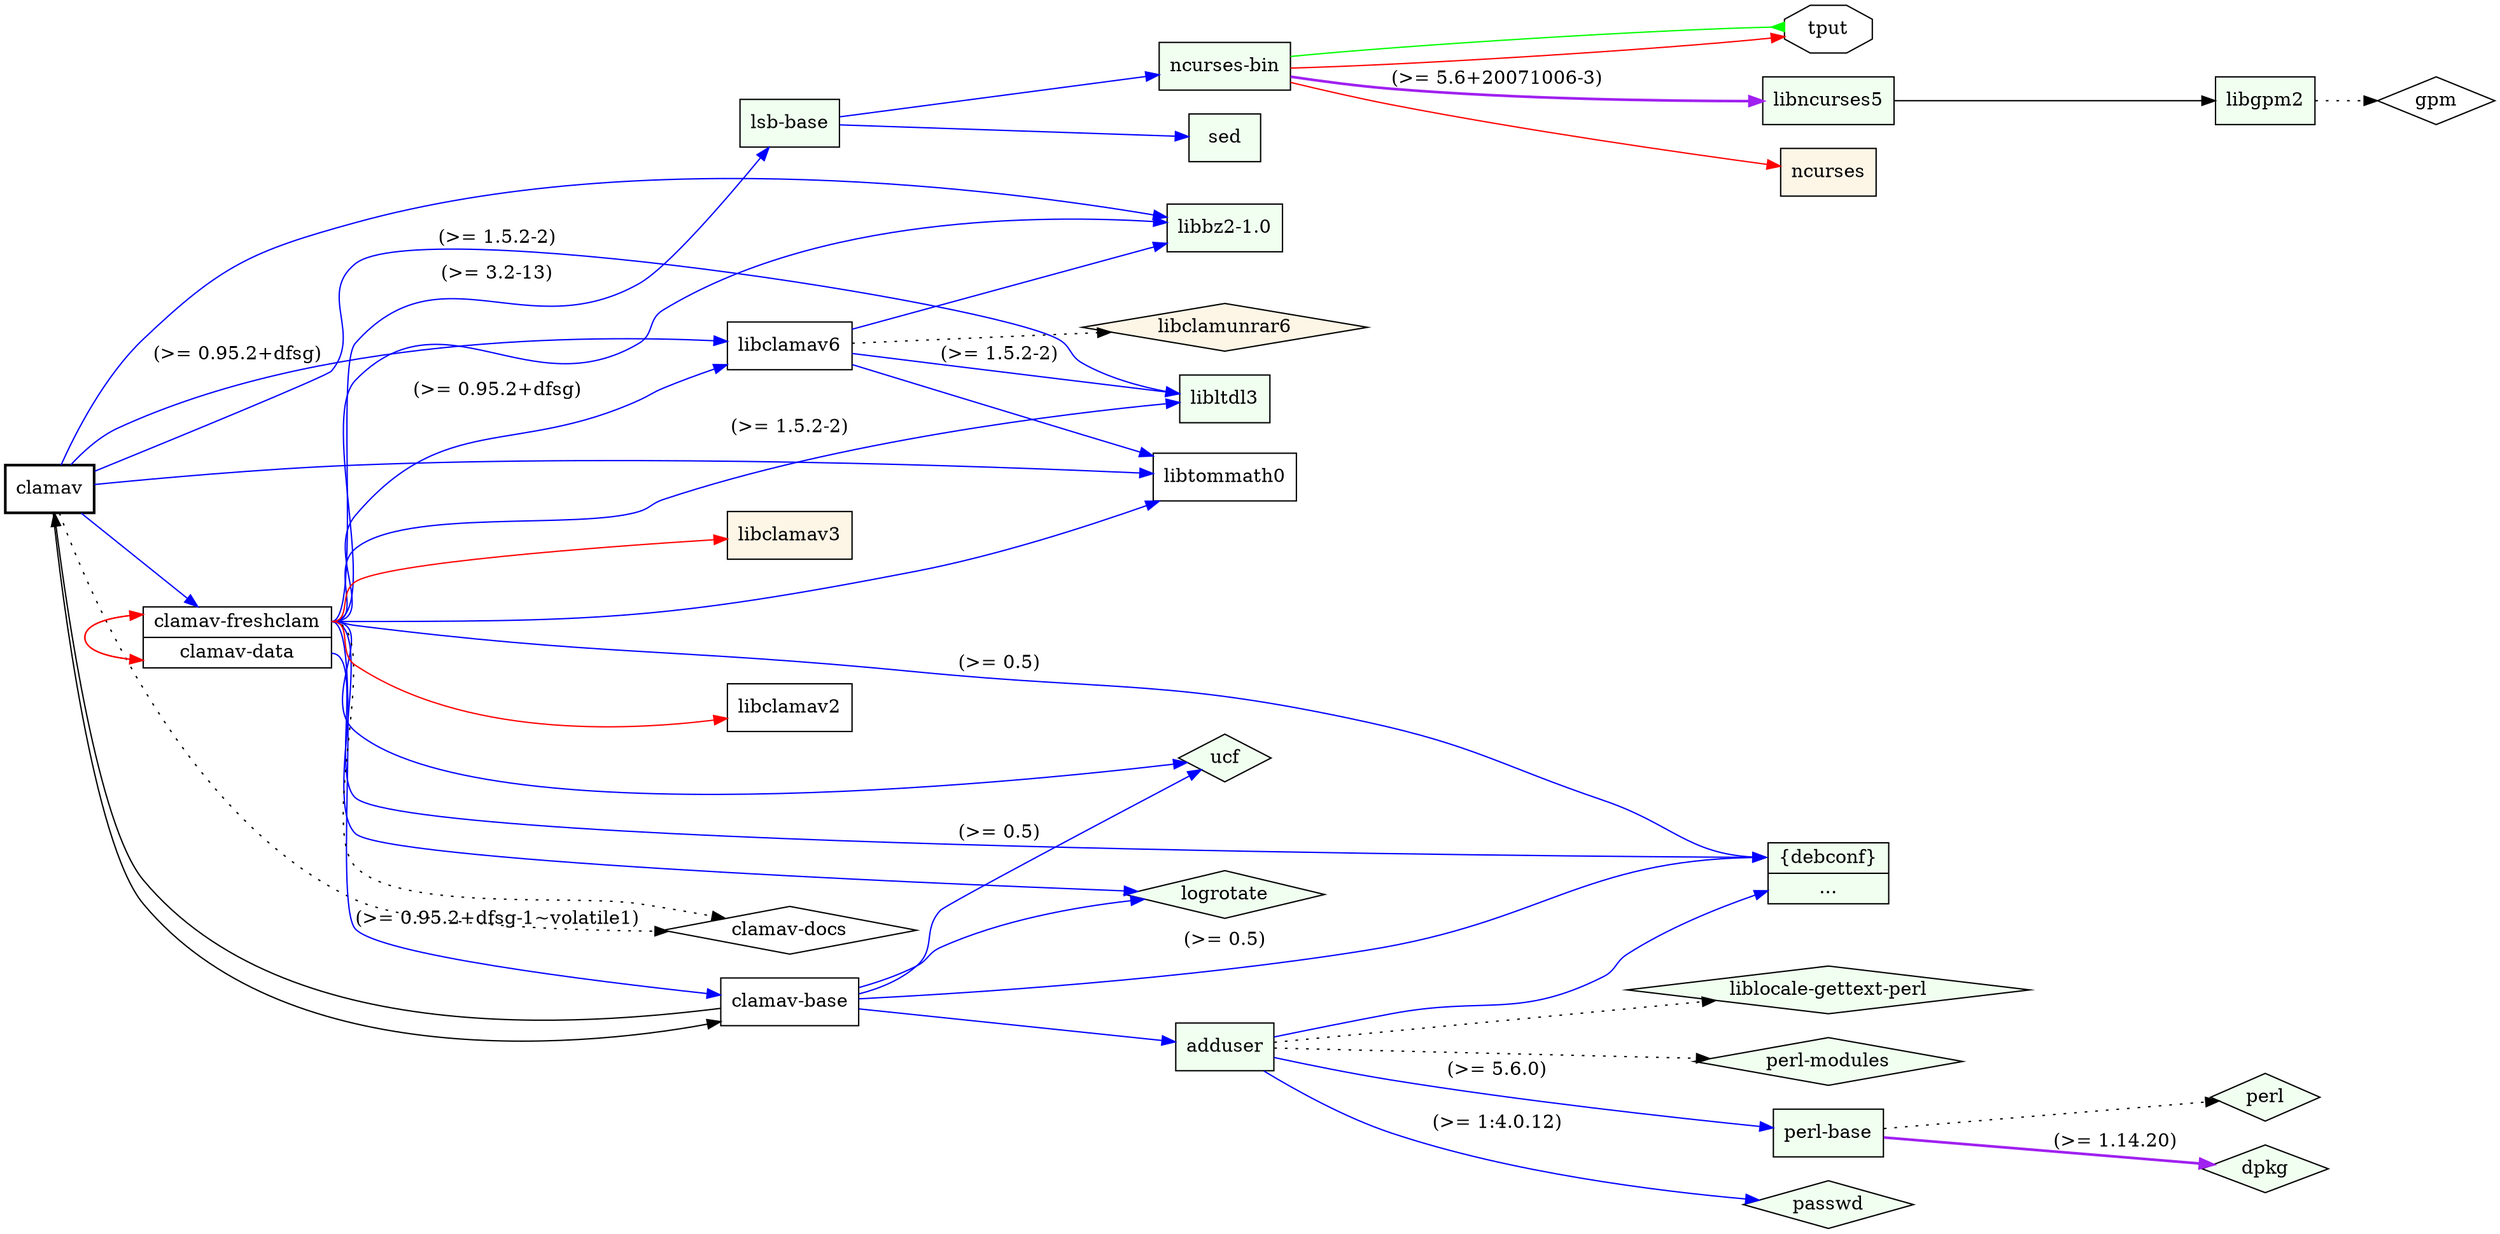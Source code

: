 digraph "clamav" {
	rankdir=LR;
	node [shape=box];
	"clamav" -> "libbz2-1.0" [color=blue];
	"libbz2-1.0" [style=filled,fillcolor=honeydew];
	"clamav" -> "libclamav6" [color=blue,label="(>= 0.95.2+dfsg)"];
	"libclamav6" -> "libbz2-1.0" [color=blue];
	"libclamav6" -> "libltdl3" [color=blue,label="(>= 1.5.2-2)"];
	"libltdl3" [style=filled,fillcolor=honeydew];
	"libclamav6" -> "libtommath0" [color=blue];
	"libclamav6" -> "libclamunrar6" [style=dotted];
	"clamav" -> "libltdl3" [color=blue,label="(>= 1.5.2-2)"];
	"clamav" -> "libtommath0" [color=blue];
	"clamav" -> "alt1" [color=blue];
	"alt1":"clamav-freshclam" -> "alt2":"debconf" [color=blue,label="(>= 0.5)"];
	"alt1":"clamav-freshclam" -> "clamav-base" [color=blue,label="(>= 0.95.2+dfsg-1~volatile1)"];
	"clamav-base" -> "alt2":"debconf" [color=blue,label="(>= 0.5)"];
	"clamav-base" -> "adduser" [color=blue];
	"adduser" -> "perl-base" [color=blue,label="(>= 5.6.0)"];
	"perl-base" -> "dpkg" [color=purple,style=bold,label="(>= 1.14.20)"];
	"perl-base" -> "perl" [style=dotted];
	"perl-base" [style=filled,fillcolor=honeydew];
	"adduser" -> "passwd" [color=blue,label="(>= 1:4.0.12)"];
	"adduser" -> "alt2" [color=blue];
	"adduser" -> "liblocale-gettext-perl" [style=dotted];
	"adduser" -> "perl-modules" [style=dotted];
	"adduser" [style=filled,fillcolor=honeydew];
	"clamav-base" -> "ucf" [color=blue];
	"clamav-base" -> "logrotate" [color=blue];
	"clamav-base" -> "clamav";
	"alt1":"clamav-freshclam" -> "libbz2-1.0" [color=blue];
	"alt1":"clamav-freshclam" -> "libclamav6" [color=blue,label="(>= 0.95.2+dfsg)"];
	"alt1":"clamav-freshclam" -> "libltdl3" [color=blue,label="(>= 1.5.2-2)"];
	"alt1":"clamav-freshclam" -> "libtommath0" [color=blue];
	"alt1":"clamav-freshclam" -> "ucf" [color=blue];
	"alt1":"clamav-freshclam" -> "logrotate" [color=blue];
	"alt1":"clamav-freshclam" -> "lsb-base" [color=blue,label="(>= 3.2-13)"];
	"lsb-base" -> "sed" [color=blue];
	"sed" [style=filled,fillcolor=honeydew];
	"lsb-base" -> "ncurses-bin" [color=blue];
	"ncurses-bin" -> "libncurses5" [color=purple,style=bold,label="(>= 5.6+20071006-3)"];
	"libncurses5" -> "libgpm2";
	"libgpm2" -> "gpm" [style=dotted];
	"libgpm2" [style=filled,fillcolor=honeydew];
	"libncurses5" [style=filled,fillcolor=honeydew];
	"ncurses-bin" -> "ncurses" [color=red];
	"ncurses-bin" -> "tput" [color=red];
	"ncurses-bin" [style=filled,fillcolor=honeydew];
	"lsb-base" [style=filled,fillcolor=honeydew];
	"alt1":"clamav-freshclam" -> "clamav-docs" [style=dotted];
	"alt1":"clamav-freshclam" -> "alt1":"clamav-data" [color=red];
	"alt1":"clamav-freshclam" -> "libclamav2" [color=red];
	"alt1":"clamav-freshclam" -> "libclamav3" [color=red];
	"alt1":"clamav-data" -> "alt2":"debconf" [color=blue,label="(>= 0.5)"];
	"alt1":"clamav-data" -> "alt1":"clamav-freshclam" [color=red];
	"clamav" -> "clamav-base";
	"clamav" -> "clamav-docs" [style=dotted];
	"clamav" [style="setlinewidth(2)"]
	"libclamunrar6" [style=filled,fillcolor=oldlace];
	"ncurses" [style=filled,fillcolor=oldlace];
	"tput" -> "ncurses-bin" [dir=back,arrowtail=inv,color=green];
	"tput" [shape=octagon];
	"libclamav3" [style=filled,fillcolor=oldlace];
	alt1 [
		shape = "record"
		label = "<clamav-freshclam> clamav-freshclam | <clamav-data> clamav-data"
	]
	alt2 [
		shape = "record"
		style = "filled"
		fillcolor = "honeydew"
		label = "<debconf> \{debconf\} | <other> ..."
	]
	"libclamunrar6" [shape=diamond];
	"dpkg" [shape=diamond];
	"dpkg" [style=filled,fillcolor=honeydew];
	"perl" [shape=diamond];
	"perl" [style=filled,fillcolor=honeydew];
	"passwd" [shape=diamond];
	"passwd" [style=filled,fillcolor=honeydew];
	"liblocale-gettext-perl" [shape=diamond];
	"liblocale-gettext-perl" [style=filled,fillcolor=honeydew];
	"perl-modules" [shape=diamond];
	"perl-modules" [style=filled,fillcolor=honeydew];
	"ucf" [shape=diamond];
	"ucf" [style=filled,fillcolor=honeydew];
	"logrotate" [shape=diamond];
	"logrotate" [style=filled,fillcolor=honeydew];
	"gpm" [shape=diamond];
	"clamav-docs" [shape=diamond];
	"clamav-docs" [shape=diamond];
}
// Excluded dependencies:
// libc6 zlib1g
